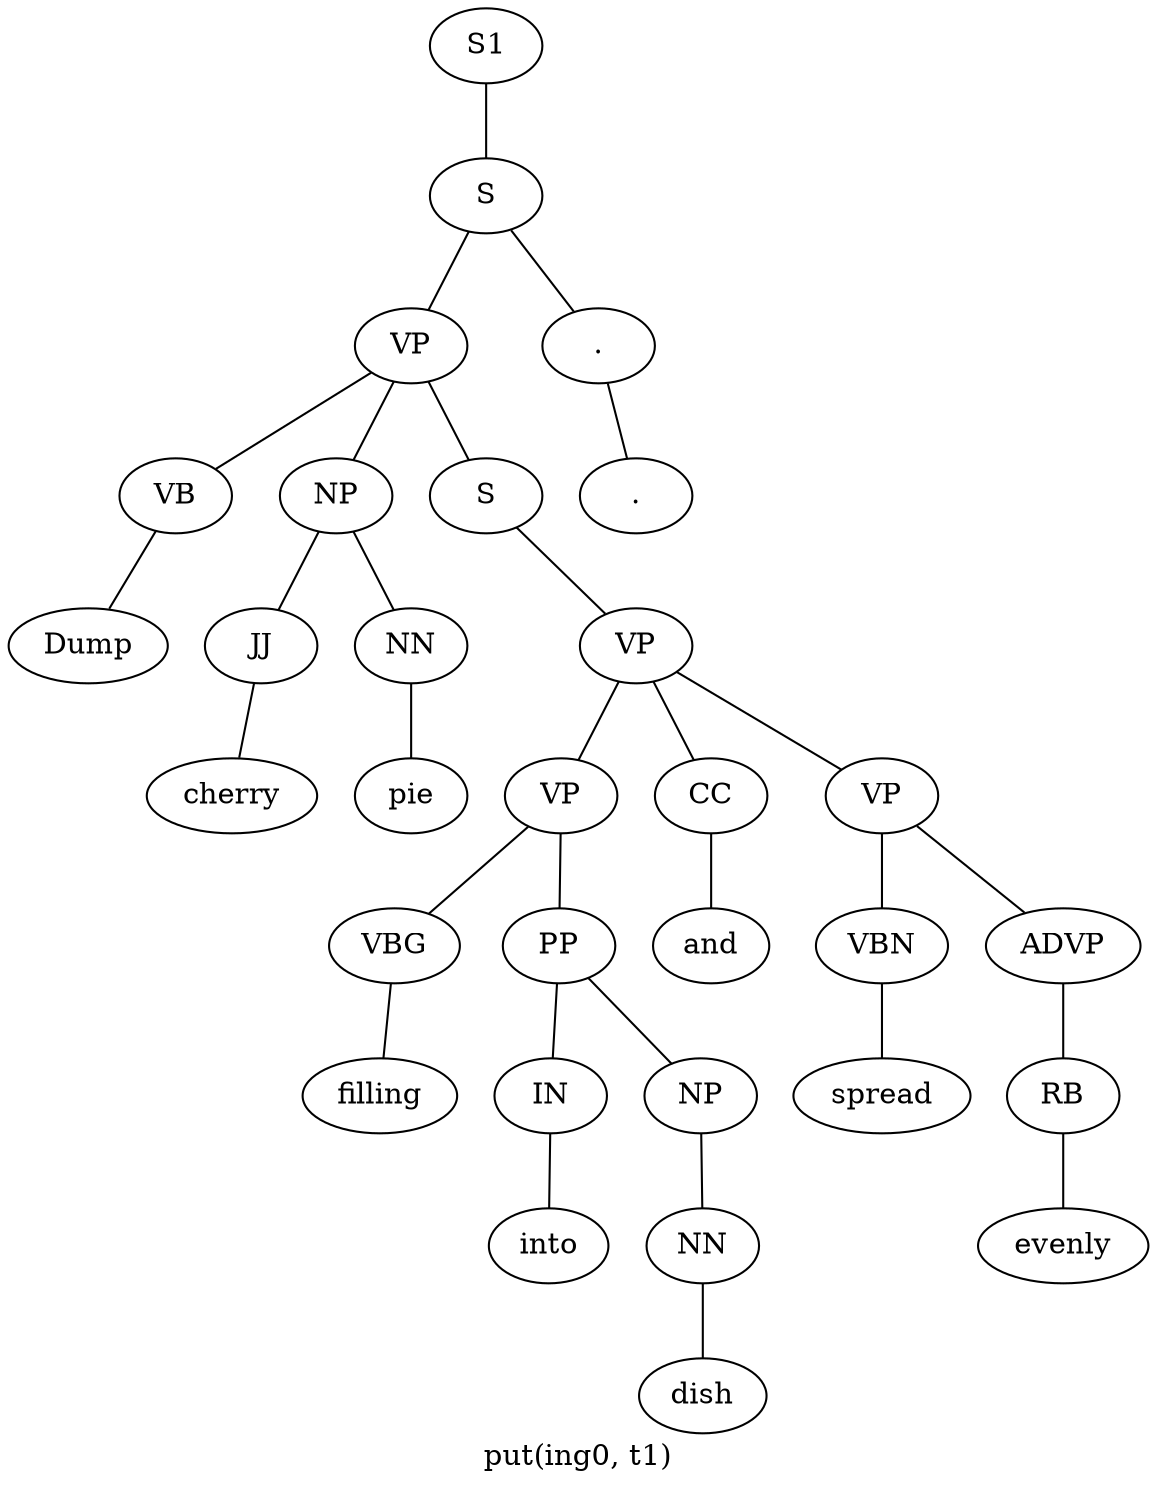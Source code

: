 graph SyntaxGraph {
	label = "put(ing0, t1)";
	Node0 [label="S1"];
	Node1 [label="S"];
	Node2 [label="VP"];
	Node3 [label="VB"];
	Node4 [label="Dump"];
	Node5 [label="NP"];
	Node6 [label="JJ"];
	Node7 [label="cherry"];
	Node8 [label="NN"];
	Node9 [label="pie"];
	Node10 [label="S"];
	Node11 [label="VP"];
	Node12 [label="VP"];
	Node13 [label="VBG"];
	Node14 [label="filling"];
	Node15 [label="PP"];
	Node16 [label="IN"];
	Node17 [label="into"];
	Node18 [label="NP"];
	Node19 [label="NN"];
	Node20 [label="dish"];
	Node21 [label="CC"];
	Node22 [label="and"];
	Node23 [label="VP"];
	Node24 [label="VBN"];
	Node25 [label="spread"];
	Node26 [label="ADVP"];
	Node27 [label="RB"];
	Node28 [label="evenly"];
	Node29 [label="."];
	Node30 [label="."];

	Node0 -- Node1;
	Node1 -- Node2;
	Node1 -- Node29;
	Node2 -- Node3;
	Node2 -- Node5;
	Node2 -- Node10;
	Node3 -- Node4;
	Node5 -- Node6;
	Node5 -- Node8;
	Node6 -- Node7;
	Node8 -- Node9;
	Node10 -- Node11;
	Node11 -- Node12;
	Node11 -- Node21;
	Node11 -- Node23;
	Node12 -- Node13;
	Node12 -- Node15;
	Node13 -- Node14;
	Node15 -- Node16;
	Node15 -- Node18;
	Node16 -- Node17;
	Node18 -- Node19;
	Node19 -- Node20;
	Node21 -- Node22;
	Node23 -- Node24;
	Node23 -- Node26;
	Node24 -- Node25;
	Node26 -- Node27;
	Node27 -- Node28;
	Node29 -- Node30;
}